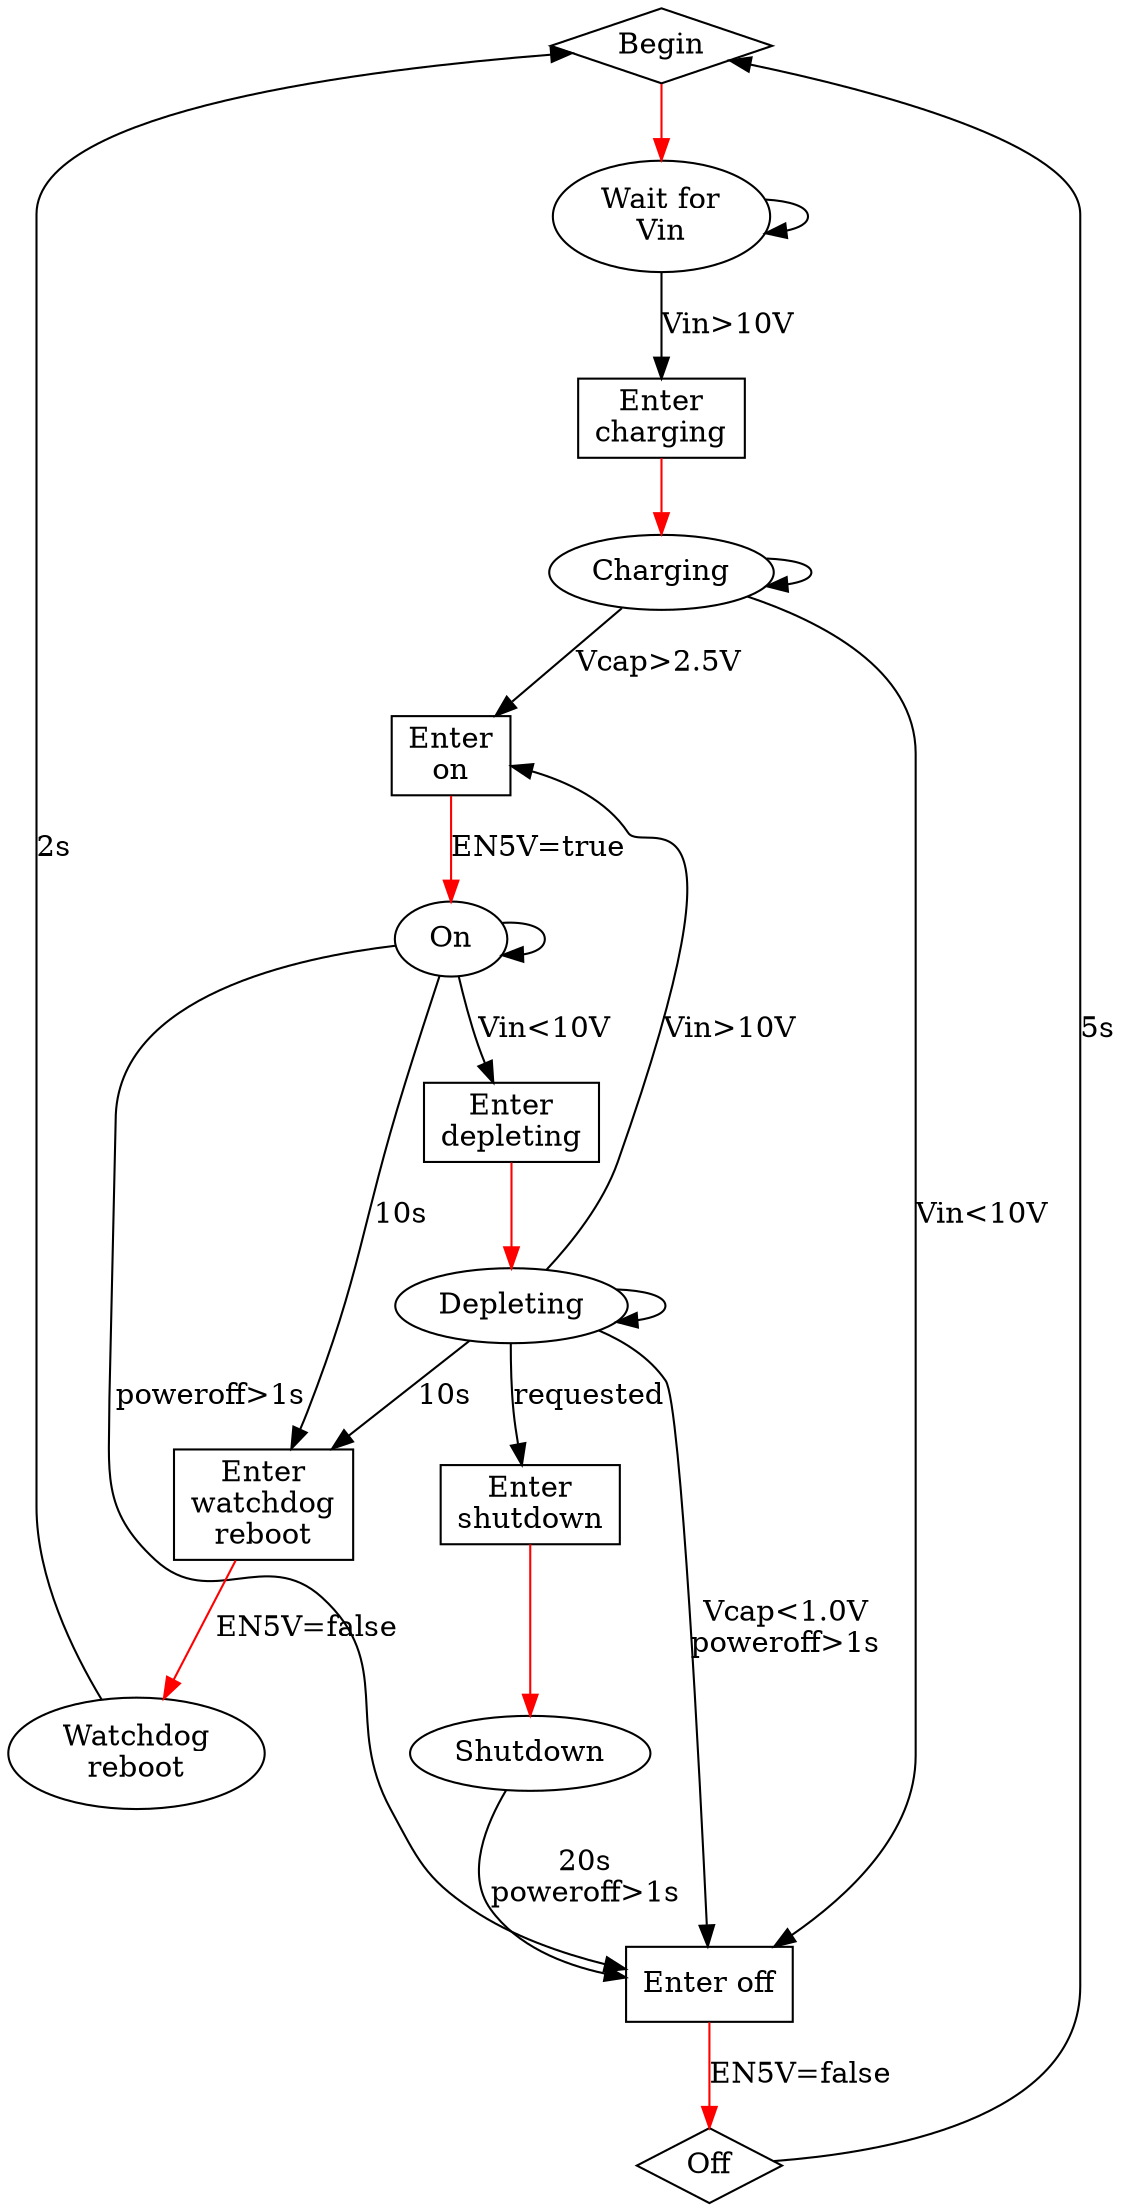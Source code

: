 digraph G {
begin [label="Begin",shape=diamond];
wait_vin_on [label="Wait for\nVin"];
ent_CHARGING [label="Enter\ncharging",shape=box];
CHARGING [label="Charging"];
ent_ON [label="Enter\non",shape=box];
ON [label="On"];
ent_DEPLETING [label="Enter\ndepleting",shape=box];
DEPLETING [label="Depleting"];
ent_shutdown [label="Enter\nshutdown",shape=box];
shutdown [label="Shutdown"];
ent_watchdog_reboot [label="Enter\nwatchdog\nreboot",shape=box];
watchdog_reboot [label="Watchdog\nreboot"];
ent_OFF [label="Enter off",shape=box];
OFF [label="Off",shape=diamond];

begin -> wait_vin_on [color="red",weight=8];
wait_vin_on -> wait_vin_on;
wait_vin_on -> ent_CHARGING [label="Vin>10V"];
ent_CHARGING -> CHARGING [color="red",weight=8];
CHARGING -> CHARGING;
CHARGING -> ent_ON [label="Vcap>2.5V"];
CHARGING -> ent_OFF [label="Vin<10V"];
ent_ON -> ON [color="red",label="EN5V=true",weight=8];
ON -> ON;
ON -> ent_watchdog_reboot [label="10s"];
ON -> ent_DEPLETING [label="Vin<10V"];
ON -> ent_OFF [label="poweroff>1s"];
ent_DEPLETING -> DEPLETING [color="red",weight=8];
DEPLETING -> DEPLETING;
DEPLETING -> ent_watchdog_reboot [label="10s"];
DEPLETING -> ent_shutdown [label="requested"];
DEPLETING -> ent_ON [label="Vin>10V"];
DEPLETING -> ent_OFF [label="Vcap<1.0V\npoweroff>1s"];
ent_shutdown -> shutdown [color="red",weight=8];
shutdown -> ent_OFF [label="20s\npoweroff>1s"];
ent_OFF -> OFF [color="red",label="EN5V=false",weight=8];
OFF -> begin [label="5s"];
ent_watchdog_reboot -> watchdog_reboot [color="red",label="EN5V=false",weight=8];
watchdog_reboot -> begin [label="2s"];
}